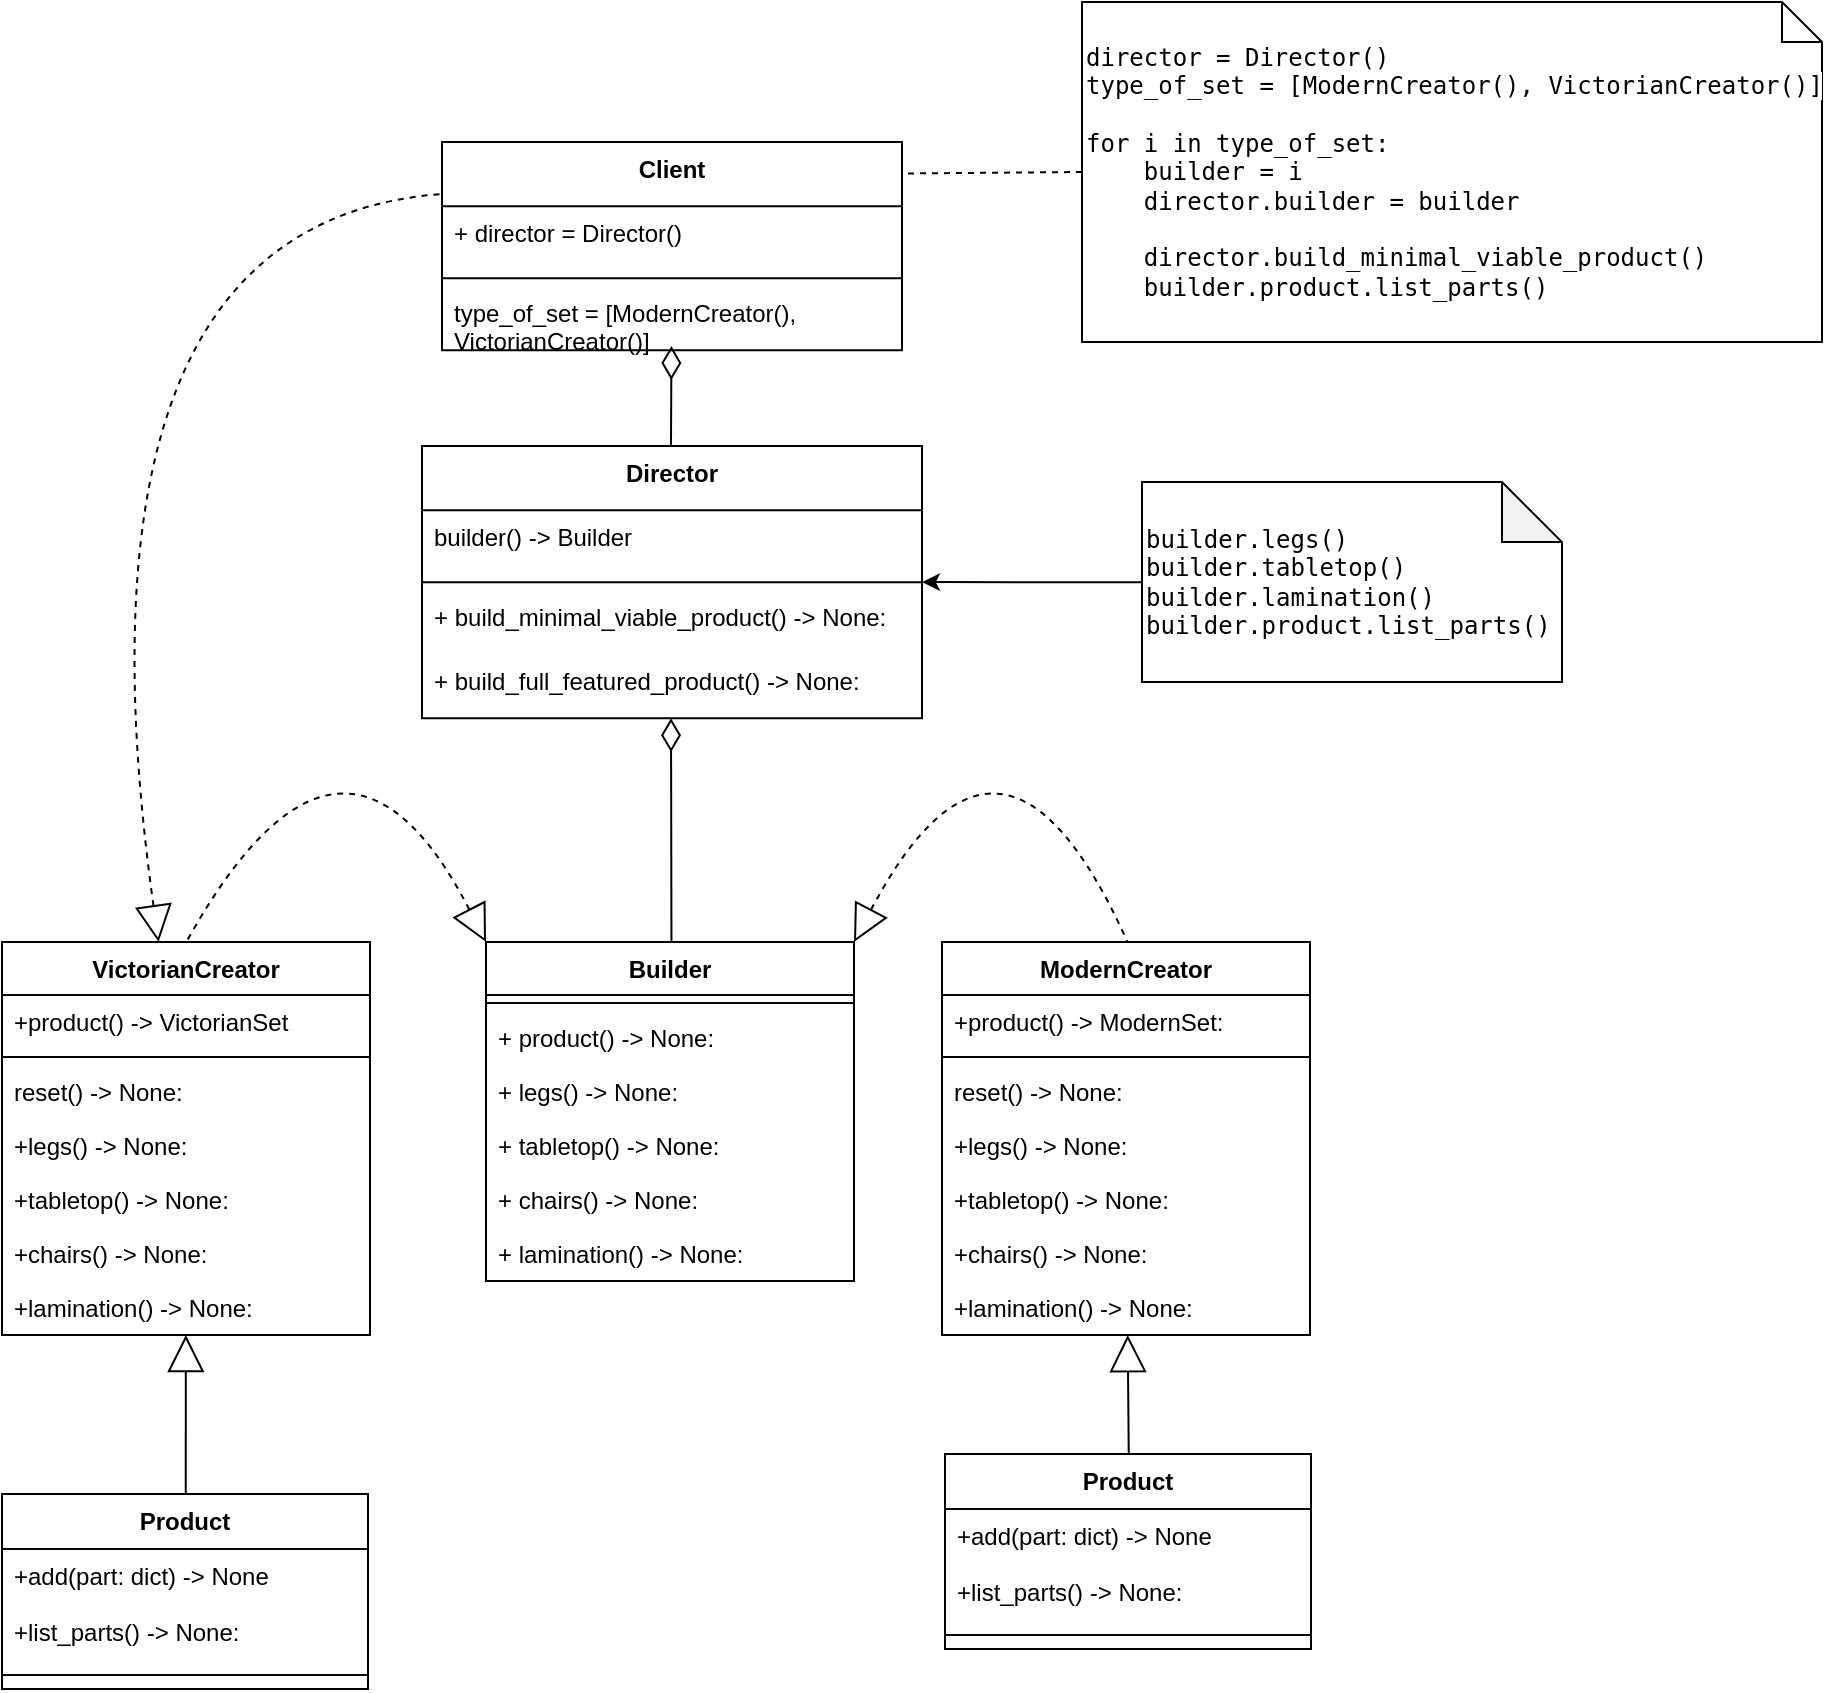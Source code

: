 <mxfile version="22.1.21" type="github">
  <diagram name="Страница — 1" id="IZ5FRNkBKnqCLROafngP">
    <mxGraphModel dx="1245" dy="654" grid="1" gridSize="10" guides="1" tooltips="1" connect="1" arrows="1" fold="1" page="1" pageScale="1" pageWidth="827" pageHeight="1169" math="0" shadow="0">
      <root>
        <mxCell id="0" />
        <mxCell id="1" parent="0" />
        <mxCell id="2" value="Director" style="swimlane;fontStyle=1;align=center;verticalAlign=top;childLayout=stackLayout;horizontal=1;startSize=32.091;horizontalStack=0;resizeParent=1;resizeParentMax=0;resizeLast=0;collapsible=0;marginBottom=0;" parent="1" vertex="1">
          <mxGeometry x="320" y="282" width="250" height="136.091" as="geometry" />
        </mxCell>
        <mxCell id="3" value="builder() -&gt; Builder" style="text;strokeColor=none;fillColor=none;align=left;verticalAlign=top;spacingLeft=4;spacingRight=4;overflow=hidden;rotatable=0;points=[[0,0.5],[1,0.5]];portConstraint=eastwest;" parent="2" vertex="1">
          <mxGeometry y="32.091" width="250" height="32" as="geometry" />
        </mxCell>
        <mxCell id="4" style="line;strokeWidth=1;fillColor=none;align=left;verticalAlign=middle;spacingTop=-1;spacingLeft=3;spacingRight=3;rotatable=0;labelPosition=right;points=[];portConstraint=eastwest;strokeColor=inherit;" parent="2" vertex="1">
          <mxGeometry y="64.091" width="250" height="8" as="geometry" />
        </mxCell>
        <mxCell id="5" value="+ build_minimal_viable_product() -&gt; None:" style="text;strokeColor=none;fillColor=none;align=left;verticalAlign=top;spacingLeft=4;spacingRight=4;overflow=hidden;rotatable=0;points=[[0,0.5],[1,0.5]];portConstraint=eastwest;" parent="2" vertex="1">
          <mxGeometry y="72.091" width="250" height="32" as="geometry" />
        </mxCell>
        <mxCell id="wk1xISlk5XJldrS0csXo-41" value="+ build_full_featured_product() -&gt; None:" style="text;strokeColor=none;fillColor=none;align=left;verticalAlign=top;spacingLeft=4;spacingRight=4;overflow=hidden;rotatable=0;points=[[0,0.5],[1,0.5]];portConstraint=eastwest;" vertex="1" parent="2">
          <mxGeometry y="104.091" width="250" height="32" as="geometry" />
        </mxCell>
        <mxCell id="6" value="Builder" style="swimlane;fontStyle=1;align=center;verticalAlign=top;childLayout=stackLayout;horizontal=1;startSize=26.525;horizontalStack=0;resizeParent=1;resizeParentMax=0;resizeLast=0;collapsible=0;marginBottom=0;" parent="1" vertex="1">
          <mxGeometry x="352" y="530" width="184" height="169.525" as="geometry" />
        </mxCell>
        <mxCell id="7" style="line;strokeWidth=1;fillColor=none;align=left;verticalAlign=middle;spacingTop=-1;spacingLeft=3;spacingRight=3;rotatable=0;labelPosition=right;points=[];portConstraint=eastwest;strokeColor=inherit;" parent="6" vertex="1">
          <mxGeometry y="26.525" width="184" height="8" as="geometry" />
        </mxCell>
        <mxCell id="8" value="+ product() -&gt; None:" style="text;strokeColor=none;fillColor=none;align=left;verticalAlign=top;spacingLeft=4;spacingRight=4;overflow=hidden;rotatable=0;points=[[0,0.5],[1,0.5]];portConstraint=eastwest;" parent="6" vertex="1">
          <mxGeometry y="34.525" width="184" height="27" as="geometry" />
        </mxCell>
        <mxCell id="9" value="+ legs() -&gt; None:" style="text;strokeColor=none;fillColor=none;align=left;verticalAlign=top;spacingLeft=4;spacingRight=4;overflow=hidden;rotatable=0;points=[[0,0.5],[1,0.5]];portConstraint=eastwest;" parent="6" vertex="1">
          <mxGeometry y="61.525" width="184" height="27" as="geometry" />
        </mxCell>
        <mxCell id="10" value="+ tabletop() -&gt; None:" style="text;strokeColor=none;fillColor=none;align=left;verticalAlign=top;spacingLeft=4;spacingRight=4;overflow=hidden;rotatable=0;points=[[0,0.5],[1,0.5]];portConstraint=eastwest;" parent="6" vertex="1">
          <mxGeometry y="88.525" width="184" height="27" as="geometry" />
        </mxCell>
        <mxCell id="wk1xISlk5XJldrS0csXo-39" value="+ chairs() -&gt; None:" style="text;strokeColor=none;fillColor=none;align=left;verticalAlign=top;spacingLeft=4;spacingRight=4;overflow=hidden;rotatable=0;points=[[0,0.5],[1,0.5]];portConstraint=eastwest;" vertex="1" parent="6">
          <mxGeometry y="115.525" width="184" height="27" as="geometry" />
        </mxCell>
        <mxCell id="wk1xISlk5XJldrS0csXo-40" value="+ lamination() -&gt; None:" style="text;strokeColor=none;fillColor=none;align=left;verticalAlign=top;spacingLeft=4;spacingRight=4;overflow=hidden;rotatable=0;points=[[0,0.5],[1,0.5]];portConstraint=eastwest;" vertex="1" parent="6">
          <mxGeometry y="142.525" width="184" height="27" as="geometry" />
        </mxCell>
        <mxCell id="11" value="VictorianCreator" style="swimlane;fontStyle=1;align=center;verticalAlign=top;childLayout=stackLayout;horizontal=1;startSize=26.525;horizontalStack=0;resizeParent=1;resizeParentMax=0;resizeLast=0;collapsible=0;marginBottom=0;" parent="1" vertex="1">
          <mxGeometry x="110" y="530" width="184" height="196.525" as="geometry" />
        </mxCell>
        <mxCell id="13" value="+product() -&gt; VictorianSet" style="text;strokeColor=none;fillColor=none;align=left;verticalAlign=top;spacingLeft=4;spacingRight=4;overflow=hidden;rotatable=0;points=[[0,0.5],[1,0.5]];portConstraint=eastwest;" parent="11" vertex="1">
          <mxGeometry y="26.525" width="184" height="27" as="geometry" />
        </mxCell>
        <mxCell id="12" style="line;strokeWidth=1;fillColor=none;align=left;verticalAlign=middle;spacingTop=-1;spacingLeft=3;spacingRight=3;rotatable=0;labelPosition=right;points=[];portConstraint=eastwest;strokeColor=inherit;" parent="11" vertex="1">
          <mxGeometry y="53.525" width="184" height="8" as="geometry" />
        </mxCell>
        <mxCell id="u737tH5C3EehzRaWnd1n-41" value="reset() -&gt; None:" style="text;strokeColor=none;fillColor=none;align=left;verticalAlign=top;spacingLeft=4;spacingRight=4;overflow=hidden;rotatable=0;points=[[0,0.5],[1,0.5]];portConstraint=eastwest;" parent="11" vertex="1">
          <mxGeometry y="61.525" width="184" height="27" as="geometry" />
        </mxCell>
        <mxCell id="14" value="+legs() -&gt; None:" style="text;strokeColor=none;fillColor=none;align=left;verticalAlign=top;spacingLeft=4;spacingRight=4;overflow=hidden;rotatable=0;points=[[0,0.5],[1,0.5]];portConstraint=eastwest;" parent="11" vertex="1">
          <mxGeometry y="88.525" width="184" height="27" as="geometry" />
        </mxCell>
        <mxCell id="15" value="+tabletop() -&gt; None:" style="text;strokeColor=none;fillColor=none;align=left;verticalAlign=top;spacingLeft=4;spacingRight=4;overflow=hidden;rotatable=0;points=[[0,0.5],[1,0.5]];portConstraint=eastwest;" parent="11" vertex="1">
          <mxGeometry y="115.525" width="184" height="27" as="geometry" />
        </mxCell>
        <mxCell id="u737tH5C3EehzRaWnd1n-33" value="+chairs() -&gt; None:" style="text;strokeColor=none;fillColor=none;align=left;verticalAlign=top;spacingLeft=4;spacingRight=4;overflow=hidden;rotatable=0;points=[[0,0.5],[1,0.5]];portConstraint=eastwest;" parent="11" vertex="1">
          <mxGeometry y="142.525" width="184" height="27" as="geometry" />
        </mxCell>
        <mxCell id="u737tH5C3EehzRaWnd1n-34" value="+lamination() -&gt; None:" style="text;strokeColor=none;fillColor=none;align=left;verticalAlign=top;spacingLeft=4;spacingRight=4;overflow=hidden;rotatable=0;points=[[0,0.5],[1,0.5]];portConstraint=eastwest;" parent="11" vertex="1">
          <mxGeometry y="169.525" width="184" height="27" as="geometry" />
        </mxCell>
        <mxCell id="16" value="ModernCreator" style="swimlane;fontStyle=1;align=center;verticalAlign=top;childLayout=stackLayout;horizontal=1;startSize=26.525;horizontalStack=0;resizeParent=1;resizeParentMax=0;resizeLast=0;collapsible=0;marginBottom=0;" parent="1" vertex="1">
          <mxGeometry x="580" y="530" width="184" height="196.525" as="geometry" />
        </mxCell>
        <mxCell id="18" value="+product() -&gt; ModernSet:" style="text;strokeColor=none;fillColor=none;align=left;verticalAlign=top;spacingLeft=4;spacingRight=4;overflow=hidden;rotatable=0;points=[[0,0.5],[1,0.5]];portConstraint=eastwest;" parent="16" vertex="1">
          <mxGeometry y="26.525" width="184" height="27" as="geometry" />
        </mxCell>
        <mxCell id="17" style="line;strokeWidth=1;fillColor=none;align=left;verticalAlign=middle;spacingTop=-1;spacingLeft=3;spacingRight=3;rotatable=0;labelPosition=right;points=[];portConstraint=eastwest;strokeColor=inherit;" parent="16" vertex="1">
          <mxGeometry y="53.525" width="184" height="8" as="geometry" />
        </mxCell>
        <mxCell id="wk1xISlk5XJldrS0csXo-38" value="reset() -&gt; None:" style="text;strokeColor=none;fillColor=none;align=left;verticalAlign=top;spacingLeft=4;spacingRight=4;overflow=hidden;rotatable=0;points=[[0,0.5],[1,0.5]];portConstraint=eastwest;" vertex="1" parent="16">
          <mxGeometry y="61.525" width="184" height="27" as="geometry" />
        </mxCell>
        <mxCell id="u737tH5C3EehzRaWnd1n-35" value="+legs() -&gt; None:" style="text;strokeColor=none;fillColor=none;align=left;verticalAlign=top;spacingLeft=4;spacingRight=4;overflow=hidden;rotatable=0;points=[[0,0.5],[1,0.5]];portConstraint=eastwest;" parent="16" vertex="1">
          <mxGeometry y="88.525" width="184" height="27" as="geometry" />
        </mxCell>
        <mxCell id="u737tH5C3EehzRaWnd1n-36" value="+tabletop() -&gt; None:" style="text;strokeColor=none;fillColor=none;align=left;verticalAlign=top;spacingLeft=4;spacingRight=4;overflow=hidden;rotatable=0;points=[[0,0.5],[1,0.5]];portConstraint=eastwest;" parent="16" vertex="1">
          <mxGeometry y="115.525" width="184" height="27" as="geometry" />
        </mxCell>
        <mxCell id="u737tH5C3EehzRaWnd1n-37" value="+chairs() -&gt; None:" style="text;strokeColor=none;fillColor=none;align=left;verticalAlign=top;spacingLeft=4;spacingRight=4;overflow=hidden;rotatable=0;points=[[0,0.5],[1,0.5]];portConstraint=eastwest;" parent="16" vertex="1">
          <mxGeometry y="142.525" width="184" height="27" as="geometry" />
        </mxCell>
        <mxCell id="u737tH5C3EehzRaWnd1n-38" value="+lamination() -&gt; None:" style="text;strokeColor=none;fillColor=none;align=left;verticalAlign=top;spacingLeft=4;spacingRight=4;overflow=hidden;rotatable=0;points=[[0,0.5],[1,0.5]];portConstraint=eastwest;" parent="16" vertex="1">
          <mxGeometry y="169.525" width="184" height="27" as="geometry" />
        </mxCell>
        <mxCell id="21" value="Product" style="swimlane;fontStyle=1;align=center;verticalAlign=top;childLayout=stackLayout;horizontal=1;startSize=27.506;horizontalStack=0;resizeParent=1;resizeParentMax=0;resizeLast=0;collapsible=0;marginBottom=0;" parent="1" vertex="1">
          <mxGeometry x="581.5" y="786" width="183" height="97.506" as="geometry" />
        </mxCell>
        <mxCell id="22" value="+add(part: dict) -&gt; None" style="text;strokeColor=none;fillColor=none;align=left;verticalAlign=top;spacingLeft=4;spacingRight=4;overflow=hidden;rotatable=0;points=[[0,0.5],[1,0.5]];portConstraint=eastwest;" parent="21" vertex="1">
          <mxGeometry y="27.506" width="183" height="28" as="geometry" />
        </mxCell>
        <mxCell id="23" value="+list_parts() -&gt; None:" style="text;strokeColor=none;fillColor=none;align=left;verticalAlign=top;spacingLeft=4;spacingRight=4;overflow=hidden;rotatable=0;points=[[0,0.5],[1,0.5]];portConstraint=eastwest;" parent="21" vertex="1">
          <mxGeometry y="55.506" width="183" height="28" as="geometry" />
        </mxCell>
        <mxCell id="24" style="line;strokeWidth=1;fillColor=none;align=left;verticalAlign=middle;spacingTop=-1;spacingLeft=3;spacingRight=3;rotatable=0;labelPosition=right;points=[];portConstraint=eastwest;strokeColor=inherit;" parent="21" vertex="1">
          <mxGeometry y="83.506" width="183" height="14" as="geometry" />
        </mxCell>
        <mxCell id="25" value="Client" style="swimlane;fontStyle=1;align=center;verticalAlign=top;childLayout=stackLayout;horizontal=1;startSize=32.091;horizontalStack=0;resizeParent=1;resizeParentMax=0;resizeLast=0;collapsible=0;marginBottom=0;" parent="1" vertex="1">
          <mxGeometry x="330" y="130" width="230" height="104.091" as="geometry" />
        </mxCell>
        <mxCell id="26" value="+ director = Director()" style="text;strokeColor=none;fillColor=none;align=left;verticalAlign=top;spacingLeft=4;spacingRight=4;overflow=hidden;rotatable=0;points=[[0,0.5],[1,0.5]];portConstraint=eastwest;" parent="25" vertex="1">
          <mxGeometry y="32.091" width="230" height="32" as="geometry" />
        </mxCell>
        <mxCell id="27" style="line;strokeWidth=1;fillColor=none;align=left;verticalAlign=middle;spacingTop=-1;spacingLeft=3;spacingRight=3;rotatable=0;labelPosition=right;points=[];portConstraint=eastwest;strokeColor=inherit;" parent="25" vertex="1">
          <mxGeometry y="64.091" width="230" height="8" as="geometry" />
        </mxCell>
        <mxCell id="28" value="type_of_set = [ModernCreator(),&#xa; VictorianCreator()]" style="text;strokeColor=none;fillColor=none;align=left;verticalAlign=top;spacingLeft=4;spacingRight=4;overflow=hidden;rotatable=0;points=[[0,0.5],[1,0.5]];portConstraint=eastwest;" parent="25" vertex="1">
          <mxGeometry y="72.091" width="230" height="32" as="geometry" />
        </mxCell>
        <mxCell id="29" value="" style="curved=1;startArrow=diamondThin;startSize=14;startFill=0;endArrow=none;exitX=0.498;exitY=1.005;entryX=0.504;entryY=-0.004;" parent="1" source="2" target="6" edge="1">
          <mxGeometry relative="1" as="geometry">
            <Array as="points" />
          </mxGeometry>
        </mxCell>
        <mxCell id="30" value="" style="curved=1;startArrow=diamondThin;startSize=14;startFill=0;endArrow=none;exitX=0.501;exitY=1.003;entryX=0.498;entryY=0.003;" parent="1" target="2" edge="1">
          <mxGeometry relative="1" as="geometry">
            <Array as="points" />
            <mxPoint x="444.724" y="232" as="sourcePoint" />
          </mxGeometry>
        </mxCell>
        <mxCell id="31" value="" style="curved=1;dashed=1;startArrow=block;startSize=16;startFill=0;endArrow=none;exitX=0;exitY=0;entryX=0.501;entryY=-0.001;exitDx=0;exitDy=0;" parent="1" source="6" target="11" edge="1">
          <mxGeometry relative="1" as="geometry">
            <Array as="points">
              <mxPoint x="280" y="390" />
            </Array>
          </mxGeometry>
        </mxCell>
        <mxCell id="32" value="" style="curved=1;dashed=1;startArrow=block;startSize=16;startFill=0;endArrow=none;exitX=1;exitY=0;entryX=0.504;entryY=-0.001;exitDx=0;exitDy=0;" parent="1" source="6" target="16" edge="1">
          <mxGeometry relative="1" as="geometry">
            <Array as="points">
              <mxPoint x="610" y="390" />
            </Array>
          </mxGeometry>
        </mxCell>
        <mxCell id="33" value="" style="curved=1;startArrow=block;startSize=16;startFill=0;endArrow=none;entryX=0.502;entryY=0.004;" parent="1" source="16" target="21" edge="1">
          <mxGeometry relative="1" as="geometry">
            <Array as="points" />
          </mxGeometry>
        </mxCell>
        <mxCell id="wk1xISlk5XJldrS0csXo-33" value="Product" style="swimlane;fontStyle=1;align=center;verticalAlign=top;childLayout=stackLayout;horizontal=1;startSize=27.506;horizontalStack=0;resizeParent=1;resizeParentMax=0;resizeLast=0;collapsible=0;marginBottom=0;" vertex="1" parent="1">
          <mxGeometry x="110" y="806" width="183" height="97.506" as="geometry" />
        </mxCell>
        <mxCell id="wk1xISlk5XJldrS0csXo-34" value="+add(part: dict) -&gt; None" style="text;strokeColor=none;fillColor=none;align=left;verticalAlign=top;spacingLeft=4;spacingRight=4;overflow=hidden;rotatable=0;points=[[0,0.5],[1,0.5]];portConstraint=eastwest;" vertex="1" parent="wk1xISlk5XJldrS0csXo-33">
          <mxGeometry y="27.506" width="183" height="28" as="geometry" />
        </mxCell>
        <mxCell id="wk1xISlk5XJldrS0csXo-35" value="+list_parts() -&gt; None:" style="text;strokeColor=none;fillColor=none;align=left;verticalAlign=top;spacingLeft=4;spacingRight=4;overflow=hidden;rotatable=0;points=[[0,0.5],[1,0.5]];portConstraint=eastwest;" vertex="1" parent="wk1xISlk5XJldrS0csXo-33">
          <mxGeometry y="55.506" width="183" height="28" as="geometry" />
        </mxCell>
        <mxCell id="wk1xISlk5XJldrS0csXo-36" style="line;strokeWidth=1;fillColor=none;align=left;verticalAlign=middle;spacingTop=-1;spacingLeft=3;spacingRight=3;rotatable=0;labelPosition=right;points=[];portConstraint=eastwest;strokeColor=inherit;" vertex="1" parent="wk1xISlk5XJldrS0csXo-33">
          <mxGeometry y="83.506" width="183" height="14" as="geometry" />
        </mxCell>
        <mxCell id="wk1xISlk5XJldrS0csXo-37" value="" style="curved=1;startArrow=block;startSize=16;startFill=0;endArrow=none;entryX=0.502;entryY=0.004;" edge="1" parent="1" target="wk1xISlk5XJldrS0csXo-33" source="11">
          <mxGeometry relative="1" as="geometry">
            <Array as="points" />
            <mxPoint x="202.5" y="726.53" as="sourcePoint" />
          </mxGeometry>
        </mxCell>
        <mxCell id="wk1xISlk5XJldrS0csXo-44" value="&lt;div style=&quot;&quot;&gt;&lt;pre style=&quot;font-family: &amp;quot;JetBrains Mono&amp;quot;, monospace;&quot;&gt;&lt;span style=&quot;background-color: rgb(255, 255, 255);&quot;&gt;director = Director()&lt;br&gt;type_of_set = [ModernCreator(), VictorianCreator()]&lt;br&gt;&lt;br&gt;for i in type_of_set:&lt;br&gt;    builder = i&lt;br&gt;    director.builder = builder&lt;br&gt;&lt;br&gt;    director.build_minimal_viable_product()&lt;br&gt;    builder.product.list_parts()&lt;/span&gt;&lt;/pre&gt;&lt;/div&gt;" style="shape=note;size=20;whiteSpace=wrap;html=1;align=left;" vertex="1" parent="1">
          <mxGeometry x="650" y="60" width="370" height="170" as="geometry" />
        </mxCell>
        <mxCell id="wk1xISlk5XJldrS0csXo-45" value="" style="curved=1;dashed=1;startArrow=block;startSize=16;startFill=0;endArrow=none;entryX=0;entryY=0.25;entryDx=0;entryDy=0;" edge="1" parent="1" source="11" target="25">
          <mxGeometry relative="1" as="geometry">
            <Array as="points">
              <mxPoint x="138" y="170" />
            </Array>
            <mxPoint x="210" y="310" as="sourcePoint" />
            <mxPoint x="60" y="310" as="targetPoint" />
          </mxGeometry>
        </mxCell>
        <mxCell id="wk1xISlk5XJldrS0csXo-47" value="" style="endArrow=none;dashed=1;html=1;rounded=0;exitX=0;exitY=0.5;exitDx=0;exitDy=0;exitPerimeter=0;entryX=1.009;entryY=0.151;entryDx=0;entryDy=0;entryPerimeter=0;" edge="1" parent="1" source="wk1xISlk5XJldrS0csXo-44" target="25">
          <mxGeometry width="50" height="50" relative="1" as="geometry">
            <mxPoint x="390" y="390" as="sourcePoint" />
            <mxPoint x="440" y="340" as="targetPoint" />
          </mxGeometry>
        </mxCell>
        <mxCell id="wk1xISlk5XJldrS0csXo-49" style="edgeStyle=orthogonalEdgeStyle;rounded=0;orthogonalLoop=1;jettySize=auto;html=1;" edge="1" parent="1" source="wk1xISlk5XJldrS0csXo-48" target="2">
          <mxGeometry relative="1" as="geometry" />
        </mxCell>
        <mxCell id="wk1xISlk5XJldrS0csXo-48" value="&lt;div style=&quot;&quot;&gt;&lt;pre style=&quot;font-family: &amp;quot;JetBrains Mono&amp;quot;, monospace;&quot;&gt;&lt;span style=&quot;background-color: rgb(255, 255, 255);&quot;&gt;builder.legs()&lt;br&gt;builder.tabletop()&lt;br&gt;builder.lamination()&lt;br&gt;builder.product.list_parts()&lt;/span&gt;&lt;/pre&gt;&lt;/div&gt;" style="shape=note;whiteSpace=wrap;html=1;backgroundOutline=1;darkOpacity=0.05;align=left;" vertex="1" parent="1">
          <mxGeometry x="680" y="300.05" width="210" height="100" as="geometry" />
        </mxCell>
      </root>
    </mxGraphModel>
  </diagram>
</mxfile>
